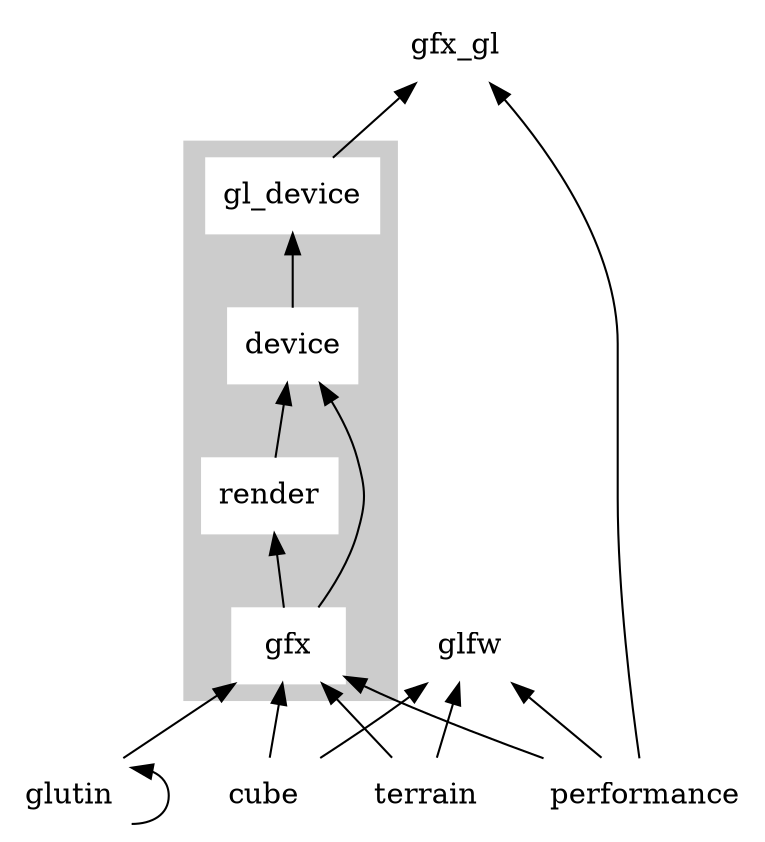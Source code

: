 # Copyright 2014 The Gfx-rs Developers.
#
# Licensed under the Apache License, Version 2.0 (the "License");
# you may not use this file except in compliance with the License.
# You may obtain a copy of the License at
#
#     http://www.apache.org/licenses/LICENSE-2.0
#
# Unless required by applicable law or agreed to in writing, software
# distributed under the License is distributed on an "AS IS" BASIS,
# WITHOUT WARRANTIES OR CONDITIONS OF ANY KIND, either express or implied.
# See the License for the specific language governing permissions and
# limitations under the License.

digraph gfx {
    rankdir=BT;

    # Main gfx-rs crates
    subgraph cluster_gfx {
        style=filled;
        color=gray80;

        node [shape=box, style=filled, color=white];
        "gfx" -> "render";
        "gfx" -> "device";
        "render" -> "device";
        "device" -> "gl_device";
    }

    # Examples and external dependencies
    node [shape=none];

    "gl_device" -> "gfx_gl";

    "cube" -> "gfx";
    "cube" -> "glfw";
    "terrain" -> "gfx";
    "terrain" -> "glfw";
    "glutin" -> "gfx";
    "glutin" -> "glutin";
    "performance" -> "gfx";
    "performance" -> "glfw";
    "performance" -> "gfx_gl";
}
